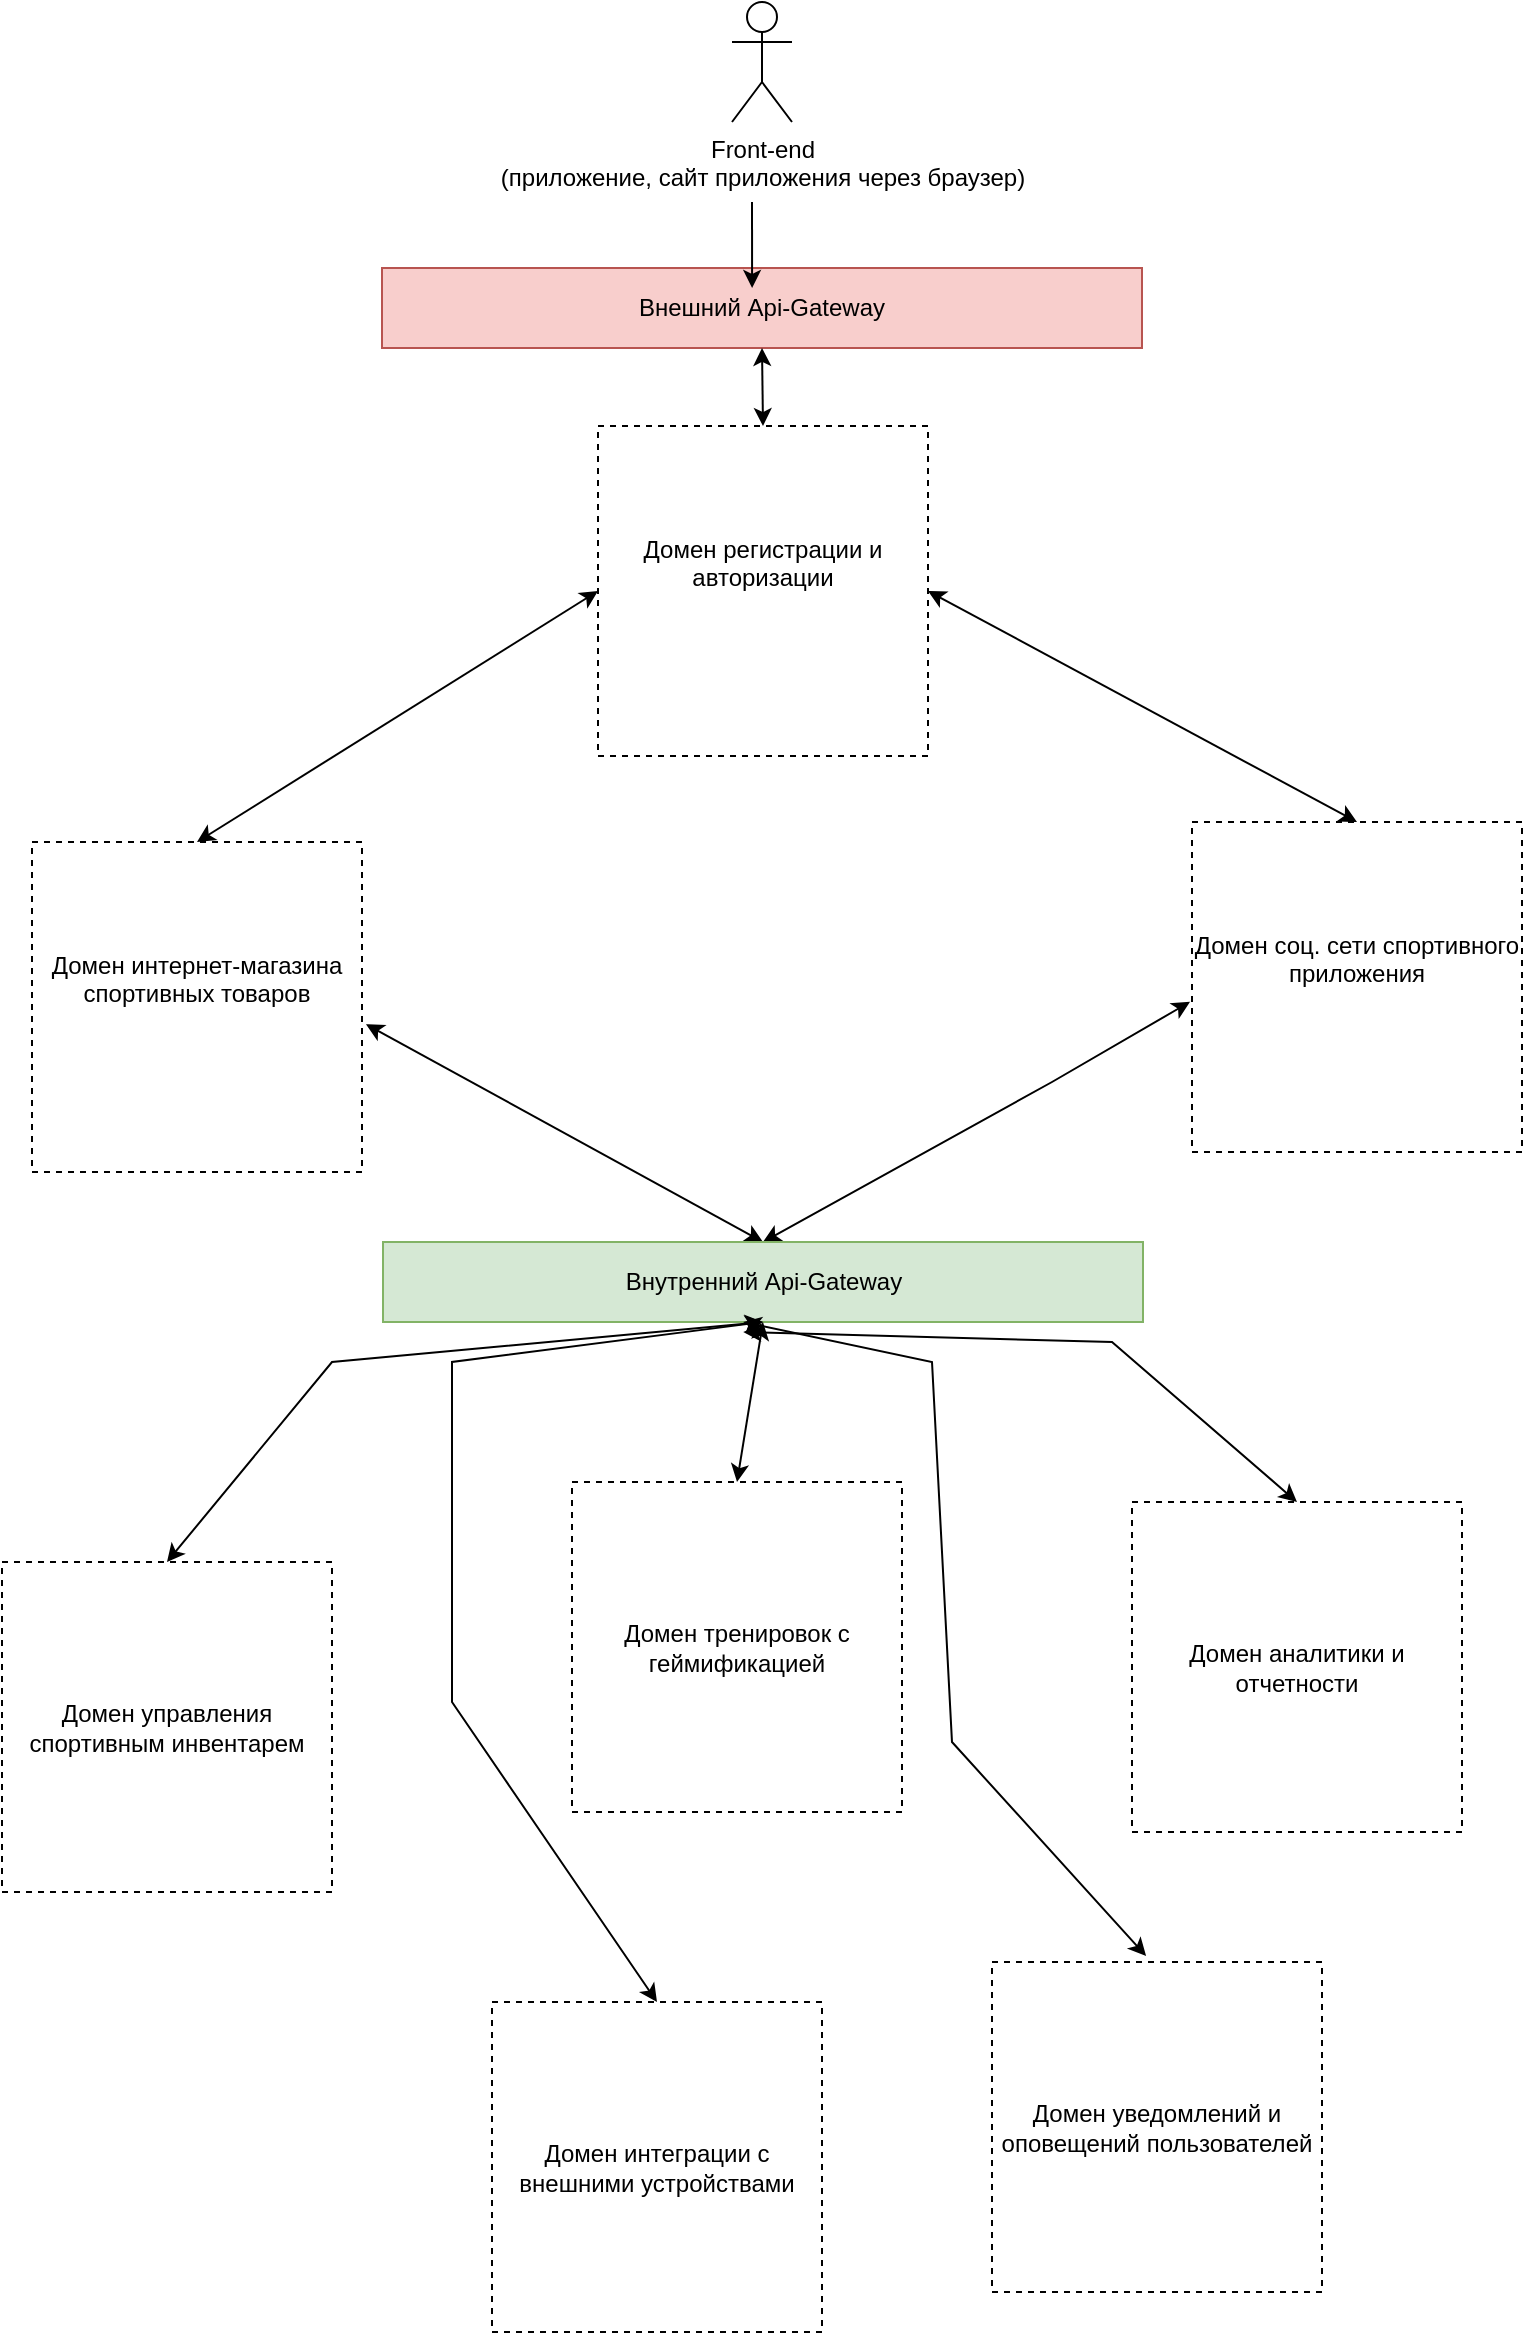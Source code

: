 <mxfile version="24.5.5" type="device">
  <diagram name="Page-1" id="EDeBQjUm_JnECWkw1oCu">
    <mxGraphModel dx="908" dy="638" grid="1" gridSize="10" guides="1" tooltips="1" connect="1" arrows="1" fold="1" page="1" pageScale="1" pageWidth="850" pageHeight="1100" math="0" shadow="0">
      <root>
        <mxCell id="0" />
        <mxCell id="1" parent="0" />
        <mxCell id="gXYW59sPCFEmV-0ytUSG-1" value="Front-end&lt;div&gt;(приложение, сайт приложения через браузер)&lt;/div&gt;" style="shape=umlActor;verticalLabelPosition=bottom;verticalAlign=top;html=1;outlineConnect=0;" vertex="1" parent="1">
          <mxGeometry x="410" y="40" width="30" height="60" as="geometry" />
        </mxCell>
        <mxCell id="gXYW59sPCFEmV-0ytUSG-2" value="Внешний Api-Gateway" style="rounded=0;whiteSpace=wrap;html=1;fillColor=#f8cecc;strokeColor=#b85450;" vertex="1" parent="1">
          <mxGeometry x="235" y="173" width="380" height="40" as="geometry" />
        </mxCell>
        <mxCell id="gXYW59sPCFEmV-0ytUSG-3" value="Домен регистрации и авторизации&lt;div&gt;&lt;br&gt;&lt;/div&gt;&lt;div&gt;&lt;br&gt;&lt;/div&gt;" style="whiteSpace=wrap;html=1;aspect=fixed;dashed=1;fillColor=none;" vertex="1" parent="1">
          <mxGeometry x="343" y="252" width="165" height="165" as="geometry" />
        </mxCell>
        <mxCell id="gXYW59sPCFEmV-0ytUSG-4" value="Домен интернет-магазина спортивных товаров&lt;div&gt;&lt;br&gt;&lt;/div&gt;&lt;div&gt;&lt;br&gt;&lt;/div&gt;" style="whiteSpace=wrap;html=1;aspect=fixed;dashed=1;fillColor=none;" vertex="1" parent="1">
          <mxGeometry x="60" y="460" width="165" height="165" as="geometry" />
        </mxCell>
        <mxCell id="gXYW59sPCFEmV-0ytUSG-5" value="Домен соц. сети спортивного приложения&lt;div&gt;&lt;br&gt;&lt;/div&gt;&lt;div&gt;&lt;br&gt;&lt;/div&gt;" style="whiteSpace=wrap;html=1;aspect=fixed;dashed=1;fillColor=none;" vertex="1" parent="1">
          <mxGeometry x="640" y="450" width="165" height="165" as="geometry" />
        </mxCell>
        <mxCell id="gXYW59sPCFEmV-0ytUSG-6" value="&lt;div&gt;Домен управления спортивным инвентарем&lt;span style=&quot;color: rgba(0, 0, 0, 0); font-family: monospace; font-size: 0px; text-align: start; text-wrap: nowrap; background-color: initial;&quot;&gt;%3CmxGraphModel%3E%3Croot%3E%3CmxCell%20id%3D%220%22%2F%3E%3CmxCell%20id%3D%221%22%20parent%3D%220%22%2F%3E%3CmxCell%20id%3D%222%22%20value%3D%22%D0%94%D0%BE%D0%BC%D0%B5%D0%BD%20%D0%B8%D0%BD%D1%82%D0%B5%D1%80%D0%BD%D0%B5%D1%82-%D0%BC%D0%B0%D0%B3%D0%B0%D0%B7%D0%B8%D0%BD%D0%B0%20%D1%81%D0%BF%D0%BE%D1%80%D1%82%D0%B8%D0%B2%D0%BD%D1%8B%D1%85%20%D1%82%D0%BE%D0%B2%D0%B0%D1%80%D0%BE%D0%B2%26lt%3Bdiv%26gt%3B%26lt%3Bbr%26gt%3B%26lt%3B%2Fdiv%26gt%3B%26lt%3Bdiv%26gt%3B%26lt%3Bbr%26gt%3B%26lt%3B%2Fdiv%26gt%3B%22%20style%3D%22whiteSpace%3Dwrap%3Bhtml%3D1%3Baspect%3Dfixed%3Bdashed%3D1%3BfillColor%3Dnone%3B%22%20vertex%3D%221%22%20parent%3D%221%22%3E%3CmxGeometry%20x%3D%22140%22%20y%3D%22410%22%20width%3D%22165%22%20height%3D%22165%22%20as%3D%22geometry%22%2F%3E%3C%2FmxCell%3E%3C%2Froot%3E%3C%2FmxGraphModel%3E&lt;/span&gt;&lt;/div&gt;" style="whiteSpace=wrap;html=1;aspect=fixed;dashed=1;fillColor=none;" vertex="1" parent="1">
          <mxGeometry x="45" y="820" width="165" height="165" as="geometry" />
        </mxCell>
        <mxCell id="gXYW59sPCFEmV-0ytUSG-7" value="&lt;div&gt;Домен тренировок с геймификацией&lt;span style=&quot;color: rgba(0, 0, 0, 0); font-family: monospace; font-size: 0px; text-align: start; text-wrap: nowrap; background-color: initial;&quot;&gt;%3CmxGraphModel%3E%3Croot%3E%3CmxCell%20id%3D%220%22%2F%3E%3CmxCell%20id%3D%221%22%20parent%3D%220%22%2F%3E%3CmxCell%20id%3D%222%22%20value%3D%22%D0%94%D0%BE%D0%BC%D0%B5%D0%BD%20%D0%B8%D0%BD%D1%82%D0%B5%D1%80%D0%BD%D0%B5%D1%82-%D0%BC%D0%B0%D0%B3%D0%B0%D0%B7%D0%B8%D0%BD%D0%B0%20%D1%81%D0%BF%D0%BE%D1%80%D1%82%D0%B8%D0%B2%D0%BD%D1%8B%D1%85%20%D1%82%D0%BE%D0%B2%D0%B0%D1%80%D0%BE%D0%B2%26lt%3Bdiv%26gt%3B%26lt%3Bbr%26gt%3B%26lt%3B%2Fdiv%26gt%3B%26lt%3Bdiv%26gt%3B%26lt%3Bbr%26gt%3B%26lt%3B%2Fdiv%26gt%3B%22%20style%3D%22whiteSpace%3Dwrap%3Bhtml%3D1%3Baspect%3Dfixed%3Bdashed%3D1%3BfillColor%3Dnone%3B%22%20vertex%3D%221%22%20parent%3D%221%22%3E%3CmxGeometry%20x%3D%22140%22%20y%3D%22410%22%20width%3D%22165%22%20height%3D%22165%22%20as%3D%22geometry%22%2F%3E%3C%2FmxCell%3E%3C%2Froot%3E%3C%2FmxGraphModel%3E&lt;/span&gt;&lt;/div&gt;" style="whiteSpace=wrap;html=1;aspect=fixed;dashed=1;fillColor=none;" vertex="1" parent="1">
          <mxGeometry x="330" y="780" width="165" height="165" as="geometry" />
        </mxCell>
        <mxCell id="gXYW59sPCFEmV-0ytUSG-8" value="&lt;div&gt;Домен аналитики и отчетности&lt;span style=&quot;color: rgba(0, 0, 0, 0); font-family: monospace; font-size: 0px; text-align: start; text-wrap: nowrap; background-color: initial;&quot;&gt;%3CmxGraphModel%3E%3Croot%3E%3CmxCell%20id%3D%220%22%2F%3E%3CmxCell%20id%3D%221%22%20parent%3D%220%22%2F%3E%3CmxCell%20id%3D%222%22%20value%3D%22%D0%94%D0%BE%D0%BC%D0%B5%D0%BD%20%D0%B8%D0%BD%D1%82%D0%B5%D1%80%D0%BD%D0%B5%D1%82-%D0%BC%D0%B0%D0%B3%D0%B0%D0%B7%D0%B8%D0%BD%D0%B0%20%D1%81%D0%BF%D0%BE%D1%80%D1%82%D0%B8%D0%B2%D0%BD%D1%8B%D1%85%20%D1%82%D0%BE%D0%B2%D0%B0%D1%80%D0%BE%D0%B2%26lt%3Bdiv%26gt%3B%26lt%3Bbr%26gt%3B%26lt%3B%2Fdiv%26gt%3B%26lt%3Bdiv%26gt%3B%26lt%3Bbr%26gt%3B%26lt%3B%2Fdiv%26gt%3B%22%20style%3D%22whiteSpace%3Dwrap%3Bhtml%3D1%3Baspect%3Dfixed%3Bdashed%3D1%3BfillColor%3Dnone%3B%22%20vertex%3D%221%22%20parent%3D%221%22%3E%3CmxGeometry%20x%3D%22140%22%20y%3D%22410%22%20width%3D%22165%22%20height%3D%22165%22%20as%3D%22geometry%22%2F%3E%3C%2FmxCell%3E%3C%2Froot%3E%3C%2FmxGraphModel%3E&lt;/span&gt;&lt;/div&gt;" style="whiteSpace=wrap;html=1;aspect=fixed;dashed=1;fillColor=none;" vertex="1" parent="1">
          <mxGeometry x="610" y="790" width="165" height="165" as="geometry" />
        </mxCell>
        <mxCell id="gXYW59sPCFEmV-0ytUSG-9" value="&lt;div&gt;Домен интеграции с внешними устройствами&lt;span style=&quot;color: rgba(0, 0, 0, 0); font-family: monospace; font-size: 0px; text-align: start; text-wrap: nowrap; background-color: initial;&quot;&gt;%3CmxGraphModel%3E%3Croot%3E%3CmxCell%20id%3D%220%22%2F%3E%3CmxCell%20id%3D%221%22%20parent%3D%220%22%2F%3E%3CmxCell%20id%3D%222%22%20value%3D%22%D0%94%D0%BE%D0%BC%D0%B5%D0%BD%20%D0%B8%D0%BD%D1%82%D0%B5%D1%80%D0%BD%D0%B5%D1%82-%D0%BC%D0%B0%D0%B3%D0%B0%D0%B7%D0%B8%D0%BD%D0%B0%20%D1%81%D0%BF%D0%BE%D1%80%D1%82%D0%B8%D0%B2%D0%BD%D1%8B%D1%85%20%D1%82%D0%BE%D0%B2%D0%B0%D1%80%D0%BE%D0%B2%26lt%3Bdiv%26gt%3B%26lt%3Bbr%26gt%3B%26lt%3B%2Fdiv%26gt%3B%26lt%3Bdiv%26gt%3B%26lt%3Bbr%26gt%3B%26lt%3B%2Fdiv%26gt%3B%22%20style%3D%22whiteSpace%3Dwrap%3Bhtml%3D1%3Baspect%3Dfixed%3Bdashed%3D1%3BfillColor%3Dnone%3B%22%20vertex%3D%221%22%20parent%3D%221%22%3E%3CmxGeometry%20x%3D%22140%22%20y%3D%22410%22%20width%3D%22165%22%20height%3D%22165%22%20as%3D%22geometry%22%2F%3E%3C%2FmxCell%3E%3C%2Froot%3E%3C%2FmxGraphModel%3E&lt;/span&gt;&lt;/div&gt;" style="whiteSpace=wrap;html=1;aspect=fixed;dashed=1;fillColor=none;" vertex="1" parent="1">
          <mxGeometry x="290" y="1040" width="165" height="165" as="geometry" />
        </mxCell>
        <mxCell id="gXYW59sPCFEmV-0ytUSG-10" value="" style="endArrow=classic;html=1;rounded=0;entryX=0.487;entryY=0.25;entryDx=0;entryDy=0;entryPerimeter=0;" edge="1" parent="1" target="gXYW59sPCFEmV-0ytUSG-2">
          <mxGeometry width="50" height="50" relative="1" as="geometry">
            <mxPoint x="420" y="140" as="sourcePoint" />
            <mxPoint x="450" y="340" as="targetPoint" />
          </mxGeometry>
        </mxCell>
        <mxCell id="gXYW59sPCFEmV-0ytUSG-11" value="&lt;div&gt;Домен уведомлений и оповещений пользователей&lt;span style=&quot;color: rgba(0, 0, 0, 0); font-family: monospace; font-size: 0px; text-align: start; text-wrap: nowrap; background-color: initial;&quot;&gt;%3CmxGraphModel%3E%3Croot%3E%3CmxCell%20id%3D%220%22%2F%3E%3CmxCell%20id%3D%221%22%20parent%3D%220%22%2F%3E%3CmxCell%20id%3D%222%22%20value%3D%22%D0%94%D0%BE%D0%BC%D0%B5%D0%BD%20%D0%B8%D0%BD%D1%82%D0%B5%D1%80%D0%BD%D0%B5%D1%82-%D0%BC%D0%B0%D0%B3%D0%B0%D0%B7%D0%B8%D0%BD%D0%B0%20%D1%81%D0%BF%D0%BE%D1%80%D1%82%D0%B8%D0%B2%D0%BD%D1%8B%D1%85%20%D1%82%D0%BE%D0%B2%D0%B0%D1%80%D0%BE%D0%B2%26lt%3Bdiv%26gt%3B%26lt%3Bbr%26gt%3B%26lt%3B%2Fdiv%26gt%3B%26lt%3Bdiv%26gt%3B%26lt%3Bbr%26gt%3B%26lt%3B%2Fdiv%26gt%3B%22%20style%3D%22whiteSpace%3Dwrap%3Bhtml%3D1%3Baspect%3Dfixed%3Bdashed%3D1%3BfillColor%3Dnone%3B%22%20vertex%3D%221%22%20parent%3D%221%22%3E%3CmxGeometry%20x%3D%22140%22%20y%3D%22410%22%20width%3D%22165%22%20height%3D%22165%22%20as%3D%22geometry%22%2F%3E%3C%2FmxCell%3E%3C%2Froot%3E%3C%2FmxGraphModel%3E&lt;/span&gt;&lt;/div&gt;" style="whiteSpace=wrap;html=1;aspect=fixed;dashed=1;fillColor=none;" vertex="1" parent="1">
          <mxGeometry x="540" y="1020" width="165" height="165" as="geometry" />
        </mxCell>
        <mxCell id="gXYW59sPCFEmV-0ytUSG-16" value="" style="endArrow=classic;startArrow=classic;html=1;rounded=0;entryX=0.5;entryY=1;entryDx=0;entryDy=0;exitX=0.5;exitY=0;exitDx=0;exitDy=0;" edge="1" parent="1" source="gXYW59sPCFEmV-0ytUSG-3" target="gXYW59sPCFEmV-0ytUSG-2">
          <mxGeometry width="50" height="50" relative="1" as="geometry">
            <mxPoint x="400" y="530" as="sourcePoint" />
            <mxPoint x="450" y="480" as="targetPoint" />
          </mxGeometry>
        </mxCell>
        <mxCell id="gXYW59sPCFEmV-0ytUSG-17" value="" style="endArrow=classic;startArrow=classic;html=1;rounded=0;exitX=0;exitY=0.5;exitDx=0;exitDy=0;entryX=0.5;entryY=0;entryDx=0;entryDy=0;" edge="1" parent="1" source="gXYW59sPCFEmV-0ytUSG-3" target="gXYW59sPCFEmV-0ytUSG-4">
          <mxGeometry width="50" height="50" relative="1" as="geometry">
            <mxPoint x="400" y="530" as="sourcePoint" />
            <mxPoint x="245" y="334.5" as="targetPoint" />
          </mxGeometry>
        </mxCell>
        <mxCell id="gXYW59sPCFEmV-0ytUSG-18" value="" style="endArrow=classic;startArrow=classic;html=1;rounded=0;exitX=1;exitY=0.5;exitDx=0;exitDy=0;entryX=0.5;entryY=0;entryDx=0;entryDy=0;" edge="1" parent="1" source="gXYW59sPCFEmV-0ytUSG-3" target="gXYW59sPCFEmV-0ytUSG-5">
          <mxGeometry width="50" height="50" relative="1" as="geometry">
            <mxPoint x="400" y="530" as="sourcePoint" />
            <mxPoint x="612" y="334.96" as="targetPoint" />
          </mxGeometry>
        </mxCell>
        <mxCell id="gXYW59sPCFEmV-0ytUSG-22" value="" style="endArrow=classic;startArrow=classic;html=1;rounded=0;exitX=0.5;exitY=0;exitDx=0;exitDy=0;entryX=-0.006;entryY=0.545;entryDx=0;entryDy=0;entryPerimeter=0;" edge="1" parent="1" source="gXYW59sPCFEmV-0ytUSG-52" target="gXYW59sPCFEmV-0ytUSG-5">
          <mxGeometry width="50" height="50" relative="1" as="geometry">
            <mxPoint x="400" y="567.5" as="sourcePoint" />
            <mxPoint x="597" y="450" as="targetPoint" />
            <Array as="points">
              <mxPoint x="570" y="580" />
            </Array>
          </mxGeometry>
        </mxCell>
        <mxCell id="gXYW59sPCFEmV-0ytUSG-28" value="" style="endArrow=classic;startArrow=classic;html=1;rounded=0;exitX=1.012;exitY=0.552;exitDx=0;exitDy=0;entryX=0.5;entryY=0;entryDx=0;entryDy=0;exitPerimeter=0;" edge="1" parent="1" source="gXYW59sPCFEmV-0ytUSG-4" target="gXYW59sPCFEmV-0ytUSG-52">
          <mxGeometry width="50" height="50" relative="1" as="geometry">
            <mxPoint x="400" y="870" as="sourcePoint" />
            <mxPoint x="411" y="600" as="targetPoint" />
            <Array as="points" />
          </mxGeometry>
        </mxCell>
        <mxCell id="gXYW59sPCFEmV-0ytUSG-52" value="Внутренний Api-Gateway" style="rounded=0;whiteSpace=wrap;html=1;fillColor=#d5e8d4;strokeColor=#82b366;" vertex="1" parent="1">
          <mxGeometry x="235.5" y="660" width="380" height="40" as="geometry" />
        </mxCell>
        <mxCell id="gXYW59sPCFEmV-0ytUSG-53" value="" style="endArrow=classic;startArrow=classic;html=1;rounded=0;entryX=0.5;entryY=1;entryDx=0;entryDy=0;exitX=0.5;exitY=0;exitDx=0;exitDy=0;" edge="1" parent="1" source="gXYW59sPCFEmV-0ytUSG-6" target="gXYW59sPCFEmV-0ytUSG-52">
          <mxGeometry width="50" height="50" relative="1" as="geometry">
            <mxPoint x="400" y="780" as="sourcePoint" />
            <mxPoint x="450" y="730" as="targetPoint" />
            <Array as="points">
              <mxPoint x="210" y="720" />
            </Array>
          </mxGeometry>
        </mxCell>
        <mxCell id="gXYW59sPCFEmV-0ytUSG-54" value="" style="endArrow=classic;startArrow=classic;html=1;rounded=0;exitX=0.5;exitY=0;exitDx=0;exitDy=0;entryX=0.5;entryY=1;entryDx=0;entryDy=0;" edge="1" parent="1" source="gXYW59sPCFEmV-0ytUSG-7" target="gXYW59sPCFEmV-0ytUSG-52">
          <mxGeometry width="50" height="50" relative="1" as="geometry">
            <mxPoint x="400" y="780" as="sourcePoint" />
            <mxPoint x="410" y="650" as="targetPoint" />
          </mxGeometry>
        </mxCell>
        <mxCell id="gXYW59sPCFEmV-0ytUSG-55" value="" style="endArrow=classic;startArrow=classic;html=1;rounded=0;entryX=0.474;entryY=1.125;entryDx=0;entryDy=0;entryPerimeter=0;exitX=0.5;exitY=0;exitDx=0;exitDy=0;" edge="1" parent="1" source="gXYW59sPCFEmV-0ytUSG-8" target="gXYW59sPCFEmV-0ytUSG-52">
          <mxGeometry width="50" height="50" relative="1" as="geometry">
            <mxPoint x="400" y="780" as="sourcePoint" />
            <mxPoint x="450" y="730" as="targetPoint" />
            <Array as="points">
              <mxPoint x="600" y="710" />
            </Array>
          </mxGeometry>
        </mxCell>
        <mxCell id="gXYW59sPCFEmV-0ytUSG-56" value="" style="endArrow=classic;startArrow=classic;html=1;rounded=0;exitX=0.474;exitY=1;exitDx=0;exitDy=0;exitPerimeter=0;entryX=0.467;entryY=-0.018;entryDx=0;entryDy=0;entryPerimeter=0;" edge="1" parent="1" source="gXYW59sPCFEmV-0ytUSG-52" target="gXYW59sPCFEmV-0ytUSG-11">
          <mxGeometry width="50" height="50" relative="1" as="geometry">
            <mxPoint x="400" y="780" as="sourcePoint" />
            <mxPoint x="450" y="730" as="targetPoint" />
            <Array as="points">
              <mxPoint x="510" y="720" />
              <mxPoint x="520" y="910" />
            </Array>
          </mxGeometry>
        </mxCell>
        <mxCell id="gXYW59sPCFEmV-0ytUSG-57" value="" style="endArrow=classic;startArrow=classic;html=1;rounded=0;entryX=0.5;entryY=0;entryDx=0;entryDy=0;exitX=0.5;exitY=1;exitDx=0;exitDy=0;" edge="1" parent="1" source="gXYW59sPCFEmV-0ytUSG-52" target="gXYW59sPCFEmV-0ytUSG-9">
          <mxGeometry width="50" height="50" relative="1" as="geometry">
            <mxPoint x="410" y="660" as="sourcePoint" />
            <mxPoint x="450" y="730" as="targetPoint" />
            <Array as="points">
              <mxPoint x="270" y="720" />
              <mxPoint x="270" y="890" />
            </Array>
          </mxGeometry>
        </mxCell>
      </root>
    </mxGraphModel>
  </diagram>
</mxfile>
